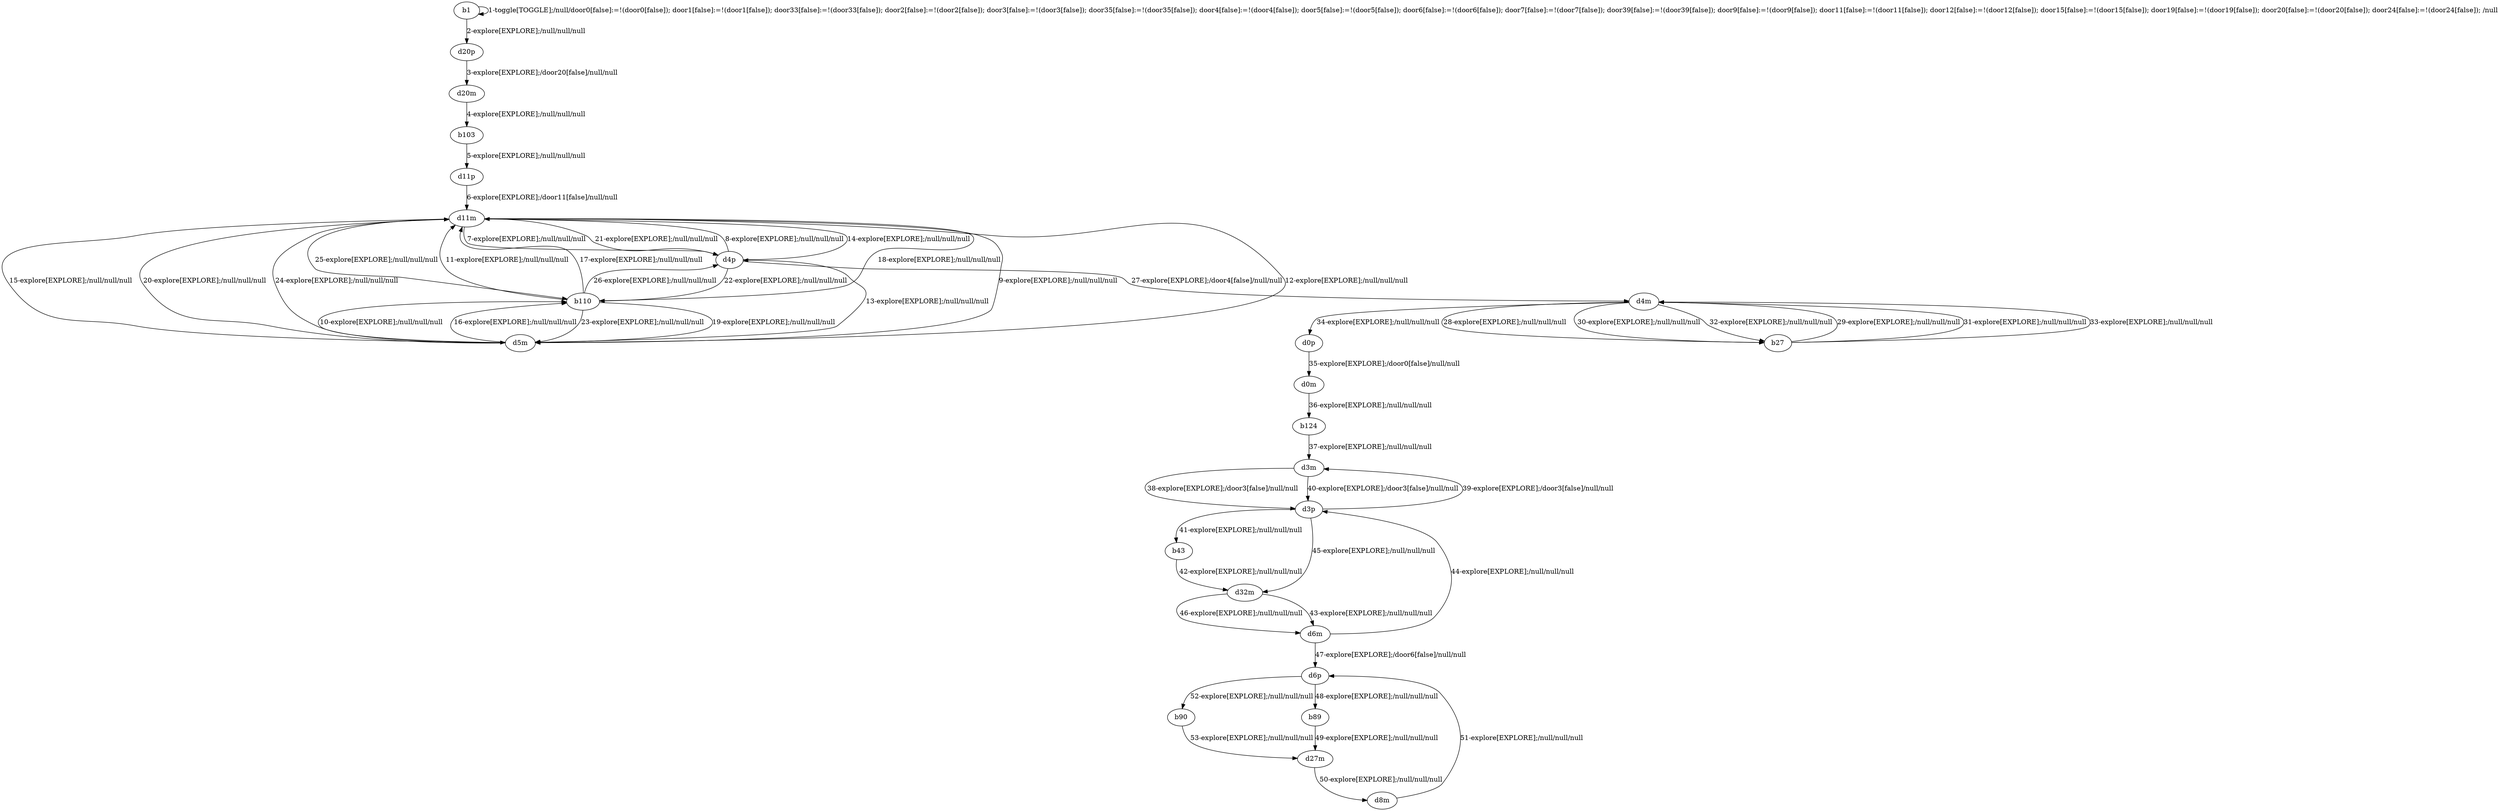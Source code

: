 # Total number of goals covered by this test: 1
# b90 --> d27m

digraph g {
"b1" -> "b1" [label = "1-toggle[TOGGLE];/null/door0[false]:=!(door0[false]); door1[false]:=!(door1[false]); door33[false]:=!(door33[false]); door2[false]:=!(door2[false]); door3[false]:=!(door3[false]); door35[false]:=!(door35[false]); door4[false]:=!(door4[false]); door5[false]:=!(door5[false]); door6[false]:=!(door6[false]); door7[false]:=!(door7[false]); door39[false]:=!(door39[false]); door9[false]:=!(door9[false]); door11[false]:=!(door11[false]); door12[false]:=!(door12[false]); door15[false]:=!(door15[false]); door19[false]:=!(door19[false]); door20[false]:=!(door20[false]); door24[false]:=!(door24[false]); /null"];
"b1" -> "d20p" [label = "2-explore[EXPLORE];/null/null/null"];
"d20p" -> "d20m" [label = "3-explore[EXPLORE];/door20[false]/null/null"];
"d20m" -> "b103" [label = "4-explore[EXPLORE];/null/null/null"];
"b103" -> "d11p" [label = "5-explore[EXPLORE];/null/null/null"];
"d11p" -> "d11m" [label = "6-explore[EXPLORE];/door11[false]/null/null"];
"d11m" -> "d4p" [label = "7-explore[EXPLORE];/null/null/null"];
"d4p" -> "d11m" [label = "8-explore[EXPLORE];/null/null/null"];
"d11m" -> "d5m" [label = "9-explore[EXPLORE];/null/null/null"];
"d5m" -> "b110" [label = "10-explore[EXPLORE];/null/null/null"];
"b110" -> "d11m" [label = "11-explore[EXPLORE];/null/null/null"];
"d11m" -> "d5m" [label = "12-explore[EXPLORE];/null/null/null"];
"d5m" -> "d4p" [label = "13-explore[EXPLORE];/null/null/null"];
"d4p" -> "d11m" [label = "14-explore[EXPLORE];/null/null/null"];
"d11m" -> "d5m" [label = "15-explore[EXPLORE];/null/null/null"];
"d5m" -> "b110" [label = "16-explore[EXPLORE];/null/null/null"];
"b110" -> "d11m" [label = "17-explore[EXPLORE];/null/null/null"];
"d11m" -> "b110" [label = "18-explore[EXPLORE];/null/null/null"];
"b110" -> "d5m" [label = "19-explore[EXPLORE];/null/null/null"];
"d5m" -> "d11m" [label = "20-explore[EXPLORE];/null/null/null"];
"d11m" -> "d4p" [label = "21-explore[EXPLORE];/null/null/null"];
"d4p" -> "b110" [label = "22-explore[EXPLORE];/null/null/null"];
"b110" -> "d5m" [label = "23-explore[EXPLORE];/null/null/null"];
"d5m" -> "d11m" [label = "24-explore[EXPLORE];/null/null/null"];
"d11m" -> "b110" [label = "25-explore[EXPLORE];/null/null/null"];
"b110" -> "d4p" [label = "26-explore[EXPLORE];/null/null/null"];
"d4p" -> "d4m" [label = "27-explore[EXPLORE];/door4[false]/null/null"];
"d4m" -> "b27" [label = "28-explore[EXPLORE];/null/null/null"];
"b27" -> "d4m" [label = "29-explore[EXPLORE];/null/null/null"];
"d4m" -> "b27" [label = "30-explore[EXPLORE];/null/null/null"];
"b27" -> "d4m" [label = "31-explore[EXPLORE];/null/null/null"];
"d4m" -> "b27" [label = "32-explore[EXPLORE];/null/null/null"];
"b27" -> "d4m" [label = "33-explore[EXPLORE];/null/null/null"];
"d4m" -> "d0p" [label = "34-explore[EXPLORE];/null/null/null"];
"d0p" -> "d0m" [label = "35-explore[EXPLORE];/door0[false]/null/null"];
"d0m" -> "b124" [label = "36-explore[EXPLORE];/null/null/null"];
"b124" -> "d3m" [label = "37-explore[EXPLORE];/null/null/null"];
"d3m" -> "d3p" [label = "38-explore[EXPLORE];/door3[false]/null/null"];
"d3p" -> "d3m" [label = "39-explore[EXPLORE];/door3[false]/null/null"];
"d3m" -> "d3p" [label = "40-explore[EXPLORE];/door3[false]/null/null"];
"d3p" -> "b43" [label = "41-explore[EXPLORE];/null/null/null"];
"b43" -> "d32m" [label = "42-explore[EXPLORE];/null/null/null"];
"d32m" -> "d6m" [label = "43-explore[EXPLORE];/null/null/null"];
"d6m" -> "d3p" [label = "44-explore[EXPLORE];/null/null/null"];
"d3p" -> "d32m" [label = "45-explore[EXPLORE];/null/null/null"];
"d32m" -> "d6m" [label = "46-explore[EXPLORE];/null/null/null"];
"d6m" -> "d6p" [label = "47-explore[EXPLORE];/door6[false]/null/null"];
"d6p" -> "b89" [label = "48-explore[EXPLORE];/null/null/null"];
"b89" -> "d27m" [label = "49-explore[EXPLORE];/null/null/null"];
"d27m" -> "d8m" [label = "50-explore[EXPLORE];/null/null/null"];
"d8m" -> "d6p" [label = "51-explore[EXPLORE];/null/null/null"];
"d6p" -> "b90" [label = "52-explore[EXPLORE];/null/null/null"];
"b90" -> "d27m" [label = "53-explore[EXPLORE];/null/null/null"];
}